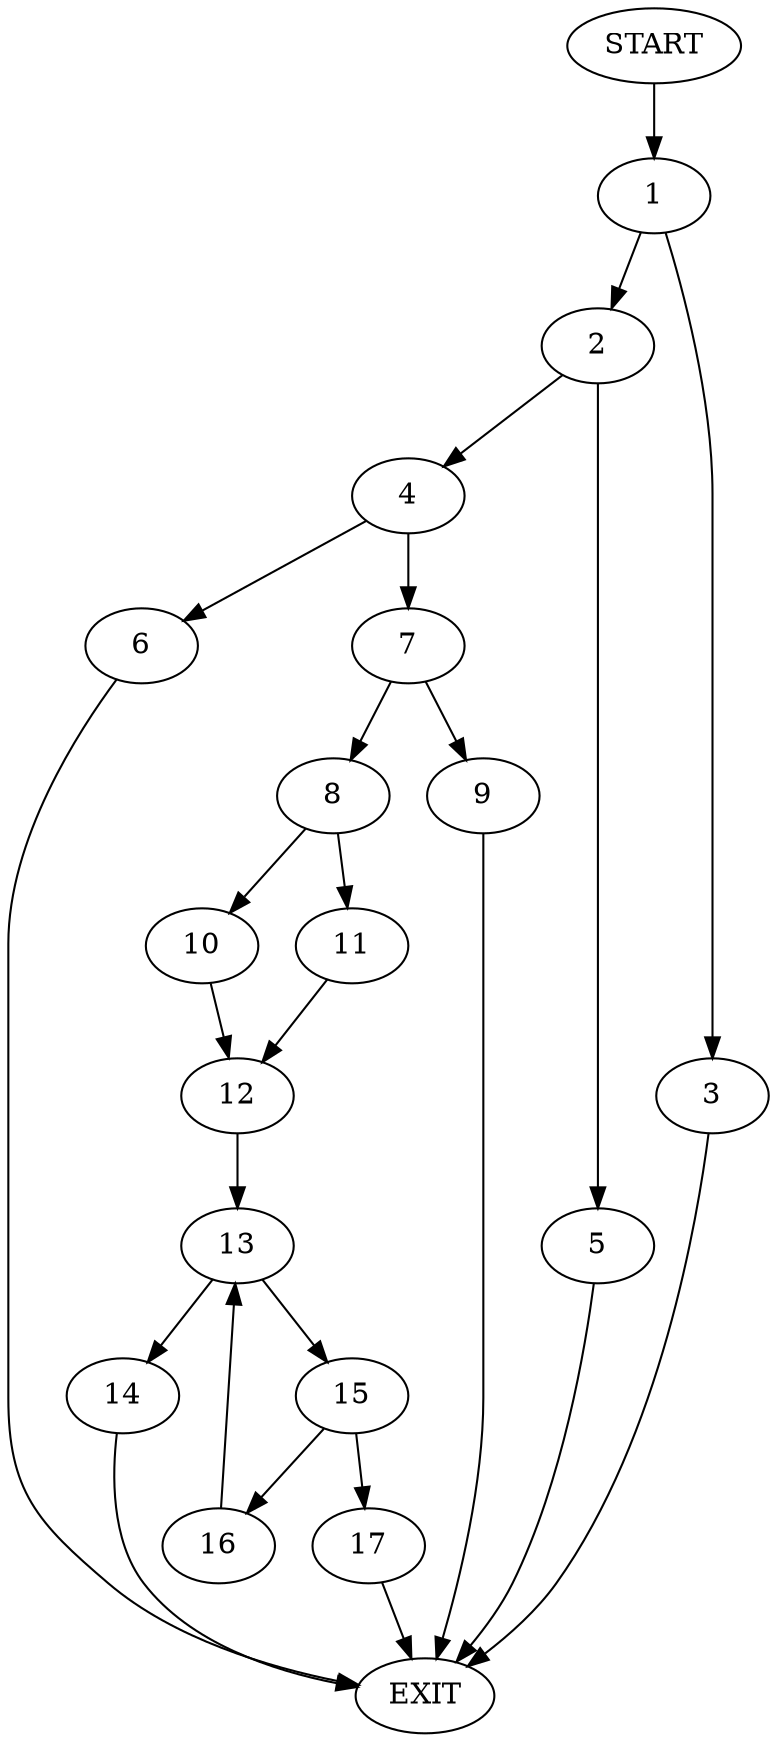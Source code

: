 digraph {
0 [label="START"]
18 [label="EXIT"]
0 -> 1
1 -> 2
1 -> 3
2 -> 4
2 -> 5
3 -> 18
5 -> 18
4 -> 6
4 -> 7
7 -> 8
7 -> 9
6 -> 18
9 -> 18
8 -> 10
8 -> 11
11 -> 12
10 -> 12
12 -> 13
13 -> 14
13 -> 15
14 -> 18
15 -> 16
15 -> 17
16 -> 13
17 -> 18
}
